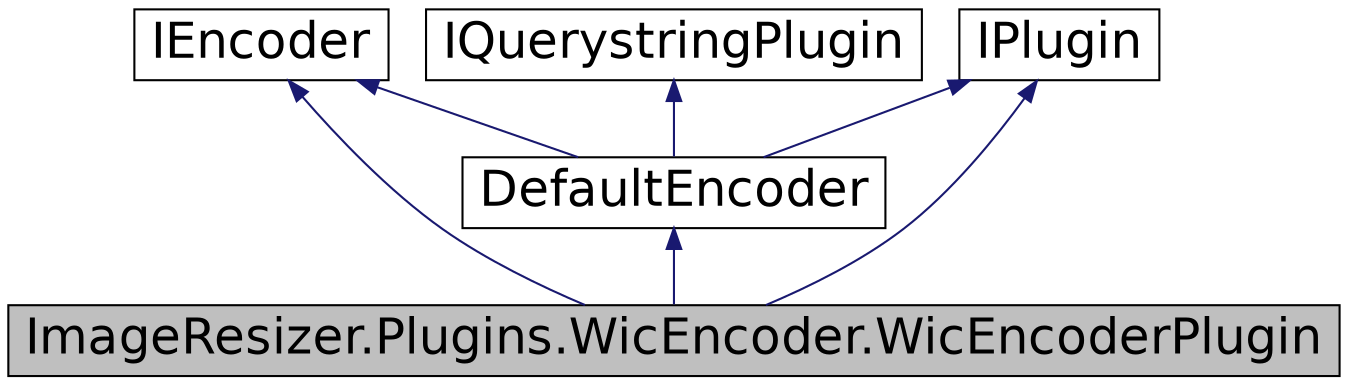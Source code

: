 digraph G
{
  edge [fontname="Helvetica",fontsize="24",labelfontname="Helvetica",labelfontsize="24"];
  node [fontname="Helvetica",fontsize="24",shape=record];
  Node1 [label="ImageResizer.Plugins.WicEncoder.WicEncoderPlugin",height=0.2,width=0.4,color="black", fillcolor="grey75", style="filled" fontcolor="black"];
  Node2 -> Node1 [dir="back",color="midnightblue",fontsize="24",style="solid",fontname="Helvetica"];
  Node2 [label="DefaultEncoder",height=0.2,width=0.4,color="black", fillcolor="white", style="filled",URL="$class_image_resizer_1_1_plugins_1_1_basic_1_1_default_encoder.html",tooltip="Provides basic encoding functionality for Jpeg, png, and gif output. Allows adjustable Jpeg compressi..."];
  Node3 -> Node2 [dir="back",color="midnightblue",fontsize="24",style="solid",fontname="Helvetica"];
  Node3 [label="IEncoder",height=0.2,width=0.4,color="black", fillcolor="white", style="filled",URL="$interface_image_resizer_1_1_encoding_1_1_i_encoder.html",tooltip="An image encoder. Exposes methods for suitability checking, encoding, transparency compatibility chec..."];
  Node4 -> Node2 [dir="back",color="midnightblue",fontsize="24",style="solid",fontname="Helvetica"];
  Node4 [label="IQuerystringPlugin",height=0.2,width=0.4,color="black", fillcolor="white", style="filled",URL="$interface_image_resizer_1_1_plugins_1_1_i_querystring_plugin.html",tooltip="For plugins that access the query string (important!)"];
  Node5 -> Node2 [dir="back",color="midnightblue",fontsize="24",style="solid",fontname="Helvetica"];
  Node5 [label="IPlugin",height=0.2,width=0.4,color="black", fillcolor="white", style="filled",URL="$interface_image_resizer_1_1_plugins_1_1_i_plugin.html",tooltip="All plugins must implement this. Enables web.config addition and removal."];
  Node5 -> Node1 [dir="back",color="midnightblue",fontsize="24",style="solid",fontname="Helvetica"];
  Node3 -> Node1 [dir="back",color="midnightblue",fontsize="24",style="solid",fontname="Helvetica"];
}

